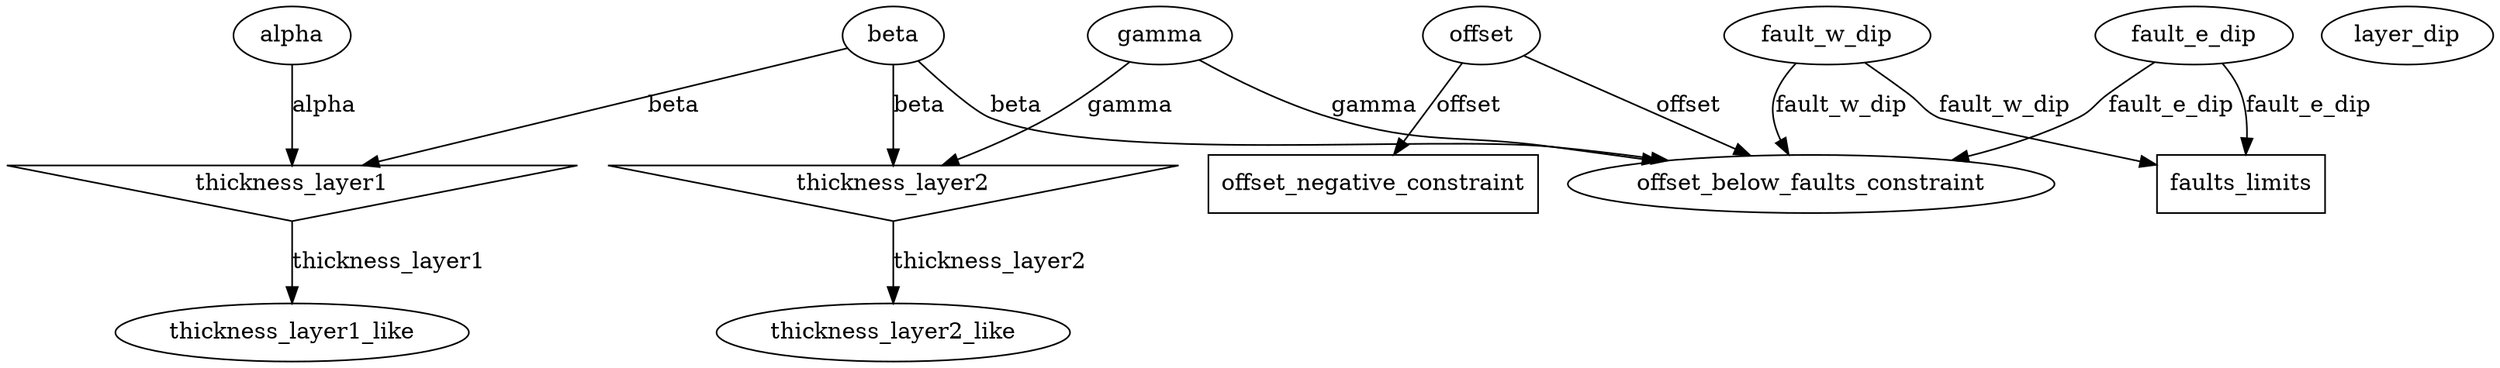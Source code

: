digraph G {
beta;
fault_w_dip;
layer_dip;
alpha;
thickness_layer1_like;
thickness_layer1 [shape=invtriangle];
thickness_layer1 -> thickness_layer1_like  [label=thickness_layer1];
alpha -> thickness_layer1  [label=alpha];
beta -> thickness_layer1  [label=beta];
thickness_layer2_like;
thickness_layer2 [shape=invtriangle];
thickness_layer2 -> thickness_layer2_like  [label=thickness_layer2];
beta -> thickness_layer2  [label=beta];
gamma;
gamma -> thickness_layer2  [label=gamma];
offset;
offset_below_faults_constraint;
fault_e_dip;
fault_e_dip -> offset_below_faults_constraint  [label=fault_e_dip];
beta -> offset_below_faults_constraint  [label=beta];
fault_w_dip -> offset_below_faults_constraint  [label=fault_w_dip];
gamma -> offset_below_faults_constraint  [label=gamma];
offset -> offset_below_faults_constraint  [label=offset];
faults_limits [shape=box];
fault_e_dip -> faults_limits  [label=fault_e_dip];
fault_w_dip -> faults_limits  [label=fault_w_dip];
offset_negative_constraint [shape=box];
offset -> offset_negative_constraint  [label=offset];
}
